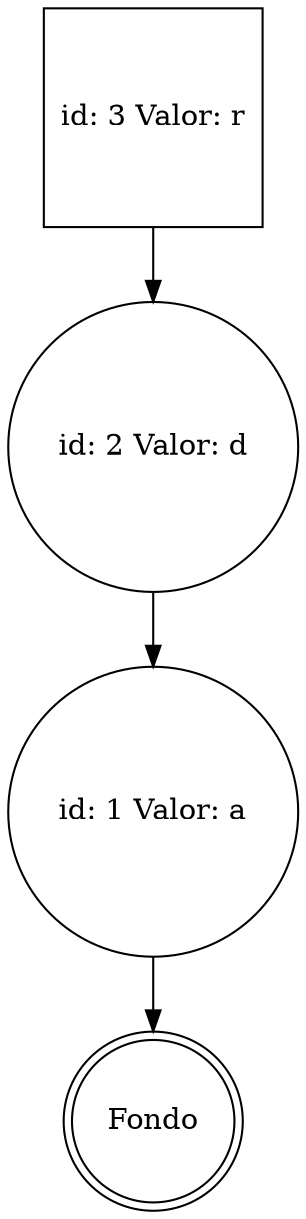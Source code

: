 digraph G {
0[shape=square,label="id: 3 Valor: r"];
1[shape=circle,label="id: 2 Valor: d"];
0->1;
2[shape=circle,label="id: 1 Valor: a"];
1->2;
3[shape=doublecircle,label="Fondo"];
2->3;
}